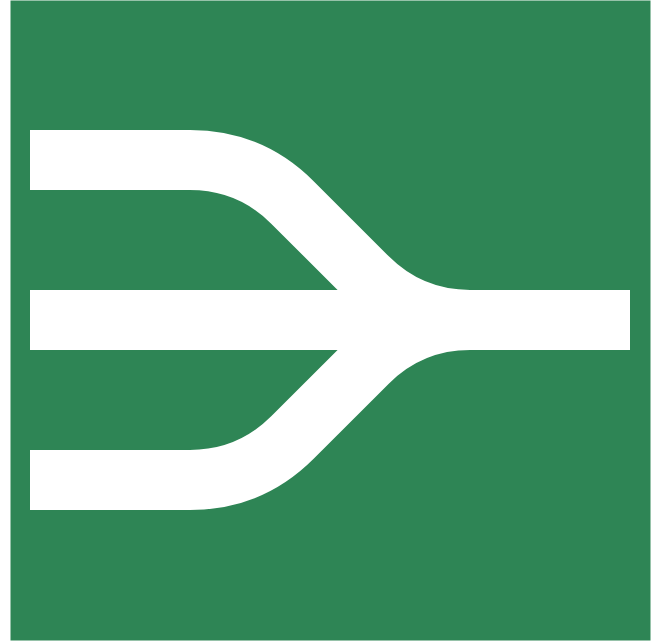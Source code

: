 <mxfile>
    <diagram id="lfSZEURS3zvEZ1dNTjcI" name="Page-1">
        <mxGraphModel dx="1298" dy="741" grid="1" gridSize="10" guides="1" tooltips="1" connect="1" arrows="1" fold="1" page="1" pageScale="1" pageWidth="850" pageHeight="1100" math="0" shadow="0">
            <root>
                <mxCell id="0"/>
                <mxCell id="1" parent="0"/>
                <mxCell id="41" value="" style="whiteSpace=wrap;html=1;strokeColor=none;fillColor=#2e8555;strokeWidth=0;arcSize=12;imageHeight=24;imageWidth=24;" parent="1" vertex="1">
                    <mxGeometry x="40" y="40" width="320" height="320" as="geometry"/>
                </mxCell>
                <mxCell id="52" value="" style="endArrow=none;html=1;strokeWidth=30;strokeColor=#FFFFFF;jumpSize=6;shadow=0;arcSize=60;" parent="1" edge="1">
                    <mxGeometry width="50" height="50" relative="1" as="geometry">
                        <mxPoint x="50" y="280" as="sourcePoint"/>
                        <mxPoint x="350" y="200" as="targetPoint"/>
                        <Array as="points">
                            <mxPoint x="160" y="280"/>
                            <mxPoint x="240" y="200"/>
                        </Array>
                    </mxGeometry>
                </mxCell>
                <mxCell id="53" value="" style="endArrow=none;html=1;strokeWidth=30;strokeColor=#FFFFFF;jumpSize=6;shadow=0;arcSize=60;" parent="1" edge="1">
                    <mxGeometry width="50" height="50" relative="1" as="geometry">
                        <mxPoint x="50" y="200" as="sourcePoint"/>
                        <mxPoint x="350" y="200" as="targetPoint"/>
                    </mxGeometry>
                </mxCell>
                <mxCell id="54" value="" style="endArrow=none;html=1;strokeWidth=30;strokeColor=#FFFFFF;jumpSize=6;shadow=0;arcSize=60;" parent="1" edge="1">
                    <mxGeometry width="50" height="50" relative="1" as="geometry">
                        <mxPoint x="50" y="120" as="sourcePoint"/>
                        <mxPoint x="350" y="200" as="targetPoint"/>
                        <Array as="points">
                            <mxPoint x="160" y="120"/>
                            <mxPoint x="240" y="200"/>
                        </Array>
                    </mxGeometry>
                </mxCell>
            </root>
        </mxGraphModel>
    </diagram>
</mxfile>